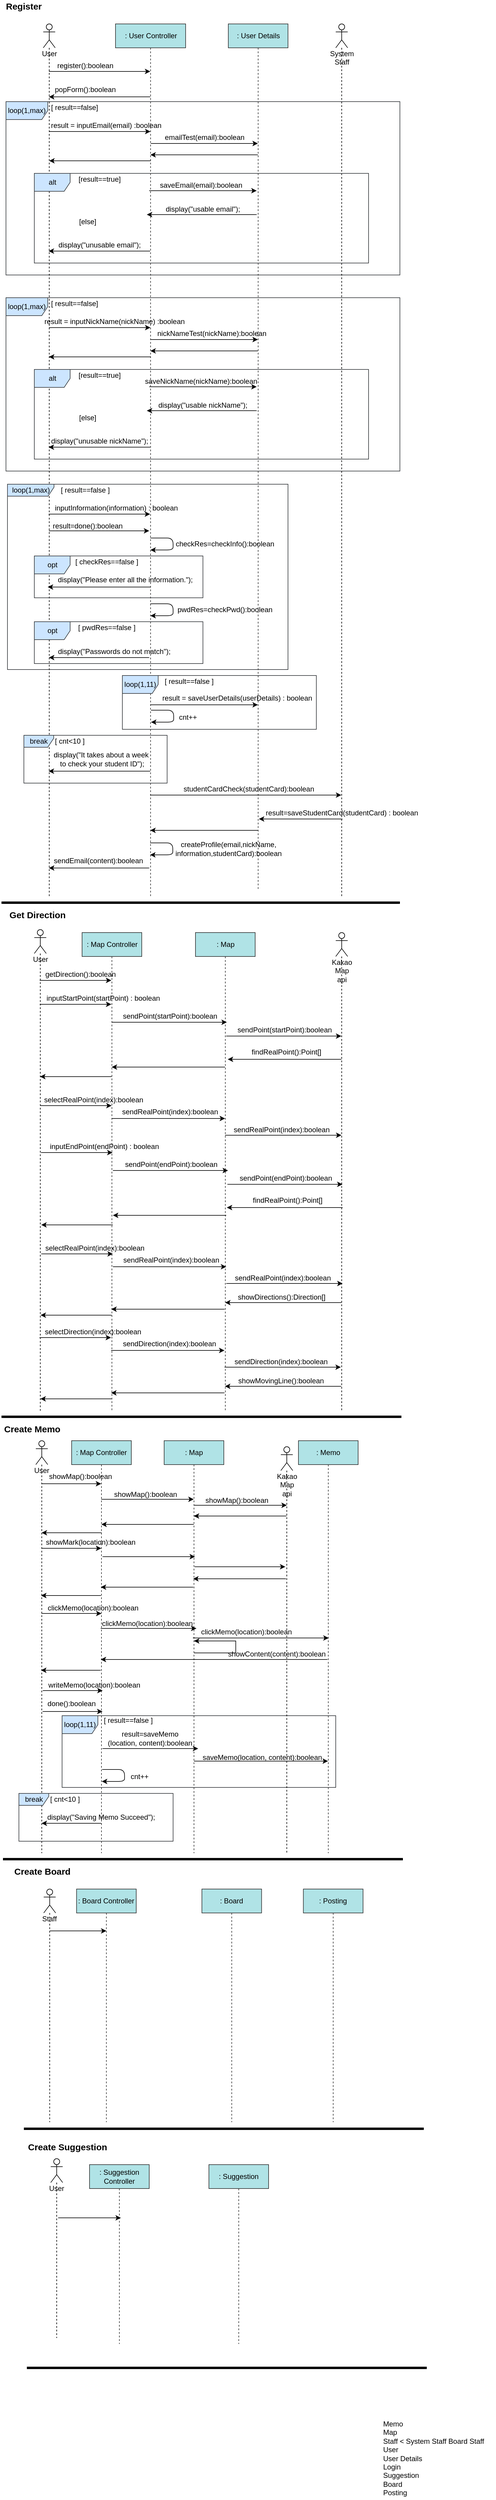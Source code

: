<mxfile version="14.6.9" type="github">
  <diagram id="dvubAqMYufWWw5VFHjV8" name="Page-1">
    <mxGraphModel dx="943" dy="504" grid="1" gridSize="10" guides="1" tooltips="1" connect="1" arrows="1" fold="1" page="1" pageScale="1" pageWidth="827" pageHeight="1169" math="0" shadow="0">
      <root>
        <mxCell id="0" />
        <mxCell id="1" parent="0" />
        <mxCell id="kyqJznOaowZLnYkwnpIx-215" value="loop(1,11)" style="shape=umlFrame;whiteSpace=wrap;html=1;strokeColor=#36393d;fillColor=#cce5ff;" vertex="1" parent="1">
          <mxGeometry x="104" y="2880" width="458.5" height="120" as="geometry" />
        </mxCell>
        <mxCell id="kyqJznOaowZLnYkwnpIx-47" value="loop(1,max)" style="shape=umlFrame;whiteSpace=wrap;html=1;width=70;height=30;fillColor=#cce5ff;strokeColor=#36393d;" vertex="1" parent="1">
          <mxGeometry x="10" y="508" width="660" height="290" as="geometry" />
        </mxCell>
        <mxCell id="kyqJznOaowZLnYkwnpIx-26" value="loop(1,max)" style="shape=umlFrame;whiteSpace=wrap;html=1;width=70;height=30;fillColor=#cce5ff;strokeColor=#36393d;" vertex="1" parent="1">
          <mxGeometry x="10" y="180" width="660" height="290" as="geometry" />
        </mxCell>
        <mxCell id="UCZMOvO9I7WX_uTfksIz-1" value=": User Controller" style="shape=umlLifeline;perimeter=lifelinePerimeter;whiteSpace=wrap;html=1;container=1;collapsible=0;recursiveResize=0;outlineConnect=0;fillColor=#b0e3e6;strokeColor=#333333;" parent="1" vertex="1">
          <mxGeometry x="193.5" y="50" width="117.5" height="1460" as="geometry" />
        </mxCell>
        <mxCell id="UCZMOvO9I7WX_uTfksIz-2" value="User" style="shape=umlLifeline;participant=umlActor;perimeter=lifelinePerimeter;whiteSpace=wrap;html=1;container=1;collapsible=0;recursiveResize=0;verticalAlign=top;spacingTop=36;outlineConnect=0;" parent="1" vertex="1">
          <mxGeometry x="72.5" y="50" width="20" height="1460" as="geometry" />
        </mxCell>
        <mxCell id="C0eVFo4T5egDbvLVe-NJ-1" value="" style="endArrow=classic;html=1;" parent="1" edge="1" target="UCZMOvO9I7WX_uTfksIz-1">
          <mxGeometry width="50" height="50" relative="1" as="geometry">
            <mxPoint x="82" y="129.5" as="sourcePoint" />
            <mxPoint x="212" y="129.5" as="targetPoint" />
          </mxGeometry>
        </mxCell>
        <mxCell id="ced3yoo2r2mryT5xVWER-3" value="" style="endArrow=none;html=1;strokeWidth=4;startArrow=none;" parent="1" edge="1">
          <mxGeometry width="50" height="50" relative="1" as="geometry">
            <mxPoint x="300" y="1520" as="sourcePoint" />
            <mxPoint x="670" y="1520" as="targetPoint" />
          </mxGeometry>
        </mxCell>
        <mxCell id="ced3yoo2r2mryT5xVWER-4" value="&lt;b&gt;&lt;font style=&quot;font-size: 15px&quot;&gt;Register&lt;/font&gt;&lt;/b&gt;" style="text;html=1;strokeColor=none;fillColor=none;align=center;verticalAlign=middle;whiteSpace=wrap;rounded=0;" parent="1" vertex="1">
          <mxGeometry x="20" y="10" width="40" height="20" as="geometry" />
        </mxCell>
        <mxCell id="ced3yoo2r2mryT5xVWER-5" value="" style="endArrow=none;html=1;strokeWidth=4;" parent="1" edge="1">
          <mxGeometry width="50" height="50" relative="1" as="geometry">
            <mxPoint x="2.5" y="2380" as="sourcePoint" />
            <mxPoint x="672.5" y="2380" as="targetPoint" />
          </mxGeometry>
        </mxCell>
        <mxCell id="ced3yoo2r2mryT5xVWER-6" value="&lt;b&gt;&lt;font style=&quot;font-size: 15px&quot;&gt;Get Direction&lt;/font&gt;&lt;/b&gt;" style="text;html=1;strokeColor=none;fillColor=none;align=center;verticalAlign=middle;whiteSpace=wrap;rounded=0;" parent="1" vertex="1">
          <mxGeometry x="7.5" y="1530" width="110" height="20" as="geometry" />
        </mxCell>
        <mxCell id="ced3yoo2r2mryT5xVWER-7" value="" style="endArrow=none;html=1;strokeWidth=4;" parent="1" edge="1">
          <mxGeometry width="50" height="50" relative="1" as="geometry">
            <mxPoint x="5" y="3120" as="sourcePoint" />
            <mxPoint x="675" y="3120" as="targetPoint" />
          </mxGeometry>
        </mxCell>
        <mxCell id="ced3yoo2r2mryT5xVWER-8" value="&lt;b&gt;&lt;font style=&quot;font-size: 15px&quot;&gt;Create Memo&lt;/font&gt;&lt;/b&gt;" style="text;html=1;strokeColor=none;fillColor=none;align=left;verticalAlign=middle;whiteSpace=wrap;rounded=0;" parent="1" vertex="1">
          <mxGeometry x="5" y="2390" width="110" height="20" as="geometry" />
        </mxCell>
        <mxCell id="ced3yoo2r2mryT5xVWER-9" value="" style="endArrow=none;html=1;strokeWidth=4;" parent="1" edge="1">
          <mxGeometry width="50" height="50" relative="1" as="geometry">
            <mxPoint x="40" y="3571" as="sourcePoint" />
            <mxPoint x="710" y="3571" as="targetPoint" />
          </mxGeometry>
        </mxCell>
        <mxCell id="ced3yoo2r2mryT5xVWER-10" style="edgeStyle=orthogonalEdgeStyle;rounded=0;orthogonalLoop=1;jettySize=auto;html=1;exitX=0.5;exitY=1;exitDx=0;exitDy=0;strokeWidth=4;" parent="1" source="ced3yoo2r2mryT5xVWER-8" target="ced3yoo2r2mryT5xVWER-8" edge="1">
          <mxGeometry relative="1" as="geometry" />
        </mxCell>
        <mxCell id="ced3yoo2r2mryT5xVWER-11" value="&lt;span style=&quot;font-size: 15px&quot;&gt;&lt;b&gt;Create Board&lt;/b&gt;&lt;/span&gt;" style="text;html=1;strokeColor=none;fillColor=none;align=left;verticalAlign=middle;whiteSpace=wrap;rounded=0;" parent="1" vertex="1">
          <mxGeometry x="21.67" y="3130" width="110" height="20" as="geometry" />
        </mxCell>
        <mxCell id="ced3yoo2r2mryT5xVWER-12" value="&lt;span style=&quot;font-size: 15px&quot;&gt;&lt;b&gt;Create Suggestion&lt;/b&gt;&lt;/span&gt;" style="text;html=1;strokeColor=none;fillColor=none;align=left;verticalAlign=middle;whiteSpace=wrap;rounded=0;" parent="1" vertex="1">
          <mxGeometry x="45" y="3591" width="135" height="20" as="geometry" />
        </mxCell>
        <mxCell id="ced3yoo2r2mryT5xVWER-13" value="" style="endArrow=none;html=1;strokeWidth=4;" parent="1" edge="1">
          <mxGeometry width="50" height="50" relative="1" as="geometry">
            <mxPoint x="45" y="3971" as="sourcePoint" />
            <mxPoint x="715" y="3971" as="targetPoint" />
          </mxGeometry>
        </mxCell>
        <mxCell id="R5h7LsnZrycsHY_8FVYa-1" value="Memo&#xa;Map&#xa;Staff &lt; System Staff Board Staff&#xa;User&#xa;User Details&#xa;Login&#xa;Suggestion&#xa;Board&#xa;Posting" style="text;whiteSpace=wrap;html=1;" parent="1" vertex="1">
          <mxGeometry x="640" y="4051" width="190" height="140" as="geometry" />
        </mxCell>
        <mxCell id="R5h7LsnZrycsHY_8FVYa-3" value=": User Details" style="shape=umlLifeline;perimeter=lifelinePerimeter;whiteSpace=wrap;html=1;container=1;collapsible=0;recursiveResize=0;outlineConnect=0;fillColor=#b0e3e6;strokeColor=#333333;" parent="1" vertex="1">
          <mxGeometry x="382.5" y="50" width="100" height="1450" as="geometry" />
        </mxCell>
        <mxCell id="R5h7LsnZrycsHY_8FVYa-4" value="User" style="shape=umlLifeline;participant=umlActor;perimeter=lifelinePerimeter;whiteSpace=wrap;html=1;container=1;collapsible=0;recursiveResize=0;verticalAlign=top;spacingTop=36;outlineConnect=0;" parent="1" vertex="1">
          <mxGeometry x="57.5" y="1565" width="20" height="805" as="geometry" />
        </mxCell>
        <mxCell id="R5h7LsnZrycsHY_8FVYa-5" value="User" style="shape=umlLifeline;participant=umlActor;perimeter=lifelinePerimeter;whiteSpace=wrap;html=1;container=1;collapsible=0;recursiveResize=0;verticalAlign=top;spacingTop=36;outlineConnect=0;" parent="1" vertex="1">
          <mxGeometry x="60" y="2420" width="20" height="690" as="geometry" />
        </mxCell>
        <mxCell id="R5h7LsnZrycsHY_8FVYa-6" value="Staff" style="shape=umlLifeline;participant=umlActor;perimeter=lifelinePerimeter;whiteSpace=wrap;html=1;container=1;collapsible=0;recursiveResize=0;verticalAlign=top;spacingTop=36;outlineConnect=0;" parent="1" vertex="1">
          <mxGeometry x="73.25" y="3170" width="20" height="390" as="geometry" />
        </mxCell>
        <mxCell id="R5h7LsnZrycsHY_8FVYa-7" value="User" style="shape=umlLifeline;participant=umlActor;perimeter=lifelinePerimeter;whiteSpace=wrap;html=1;container=1;collapsible=0;recursiveResize=0;verticalAlign=top;spacingTop=36;outlineConnect=0;" parent="1" vertex="1">
          <mxGeometry x="85" y="3621" width="20" height="300" as="geometry" />
        </mxCell>
        <mxCell id="R5h7LsnZrycsHY_8FVYa-9" value=": Map Controller" style="shape=umlLifeline;perimeter=lifelinePerimeter;whiteSpace=wrap;html=1;container=1;collapsible=0;recursiveResize=0;outlineConnect=0;fillColor=#b0e3e6;strokeColor=#333333;" parent="1" vertex="1">
          <mxGeometry x="137.5" y="1570" width="100" height="800" as="geometry" />
        </mxCell>
        <mxCell id="R5h7LsnZrycsHY_8FVYa-10" value=": Map" style="shape=umlLifeline;perimeter=lifelinePerimeter;whiteSpace=wrap;html=1;container=1;collapsible=0;recursiveResize=0;outlineConnect=0;fillColor=#b0e3e6;strokeColor=#333333;" parent="1" vertex="1">
          <mxGeometry x="327.5" y="1570" width="100" height="800" as="geometry" />
        </mxCell>
        <mxCell id="R5h7LsnZrycsHY_8FVYa-14" value=": Map Controller" style="shape=umlLifeline;perimeter=lifelinePerimeter;whiteSpace=wrap;html=1;container=1;collapsible=0;recursiveResize=0;outlineConnect=0;fillColor=#b0e3e6;strokeColor=#333333;" parent="1" vertex="1">
          <mxGeometry x="120" y="2420" width="100" height="690" as="geometry" />
        </mxCell>
        <mxCell id="R5h7LsnZrycsHY_8FVYa-15" value=": Map" style="shape=umlLifeline;perimeter=lifelinePerimeter;whiteSpace=wrap;html=1;container=1;collapsible=0;recursiveResize=0;outlineConnect=0;fillColor=#b0e3e6;strokeColor=#333333;" parent="1" vertex="1">
          <mxGeometry x="275" y="2420" width="100" height="690" as="geometry" />
        </mxCell>
        <mxCell id="R5h7LsnZrycsHY_8FVYa-16" value=": Memo" style="shape=umlLifeline;perimeter=lifelinePerimeter;whiteSpace=wrap;html=1;container=1;collapsible=0;recursiveResize=0;outlineConnect=0;fillColor=#b0e3e6;strokeColor=#333333;" parent="1" vertex="1">
          <mxGeometry x="500" y="2420" width="100" height="690" as="geometry" />
        </mxCell>
        <mxCell id="R5h7LsnZrycsHY_8FVYa-18" value="Kakao Map api" style="shape=umlLifeline;participant=umlActor;perimeter=lifelinePerimeter;whiteSpace=wrap;html=1;container=1;collapsible=0;recursiveResize=0;verticalAlign=top;spacingTop=36;outlineConnect=0;" parent="1" vertex="1">
          <mxGeometry x="562.5" y="1570" width="20" height="800" as="geometry" />
        </mxCell>
        <mxCell id="R5h7LsnZrycsHY_8FVYa-22" value=": Board Controller" style="shape=umlLifeline;perimeter=lifelinePerimeter;whiteSpace=wrap;html=1;container=1;collapsible=0;recursiveResize=0;outlineConnect=0;fillColor=#b0e3e6;strokeColor=#333333;" parent="1" vertex="1">
          <mxGeometry x="128.25" y="3170" width="100" height="390" as="geometry" />
        </mxCell>
        <mxCell id="R5h7LsnZrycsHY_8FVYa-23" value=": Board" style="shape=umlLifeline;perimeter=lifelinePerimeter;whiteSpace=wrap;html=1;container=1;collapsible=0;recursiveResize=0;outlineConnect=0;fillColor=#b0e3e6;strokeColor=#333333;" parent="1" vertex="1">
          <mxGeometry x="338.25" y="3170" width="100" height="390" as="geometry" />
        </mxCell>
        <mxCell id="R5h7LsnZrycsHY_8FVYa-27" value=": Suggestion Controller" style="shape=umlLifeline;perimeter=lifelinePerimeter;whiteSpace=wrap;html=1;container=1;collapsible=0;recursiveResize=0;outlineConnect=0;fillColor=#b0e3e6;strokeColor=#333333;" parent="1" vertex="1">
          <mxGeometry x="150" y="3631" width="100" height="300" as="geometry" />
        </mxCell>
        <mxCell id="R5h7LsnZrycsHY_8FVYa-28" value=": Suggestion" style="shape=umlLifeline;perimeter=lifelinePerimeter;whiteSpace=wrap;html=1;container=1;collapsible=0;recursiveResize=0;outlineConnect=0;fillColor=#b0e3e6;strokeColor=#333333;" parent="1" vertex="1">
          <mxGeometry x="350" y="3631" width="100" height="300" as="geometry" />
        </mxCell>
        <mxCell id="R5h7LsnZrycsHY_8FVYa-34" value="System Staff" style="shape=umlLifeline;participant=umlActor;perimeter=lifelinePerimeter;whiteSpace=wrap;html=1;container=1;collapsible=0;recursiveResize=0;verticalAlign=top;spacingTop=36;outlineConnect=0;" parent="1" vertex="1">
          <mxGeometry x="562.5" y="50" width="20" height="1460" as="geometry" />
        </mxCell>
        <mxCell id="R5h7LsnZrycsHY_8FVYa-35" value=": Posting" style="shape=umlLifeline;perimeter=lifelinePerimeter;whiteSpace=wrap;html=1;container=1;collapsible=0;recursiveResize=0;outlineConnect=0;fillColor=#b0e3e6;strokeColor=#333333;" parent="1" vertex="1">
          <mxGeometry x="508.25" y="3170" width="100" height="390" as="geometry" />
        </mxCell>
        <mxCell id="R5h7LsnZrycsHY_8FVYa-36" value="Kakao Map api" style="shape=umlLifeline;participant=umlActor;perimeter=lifelinePerimeter;whiteSpace=wrap;html=1;container=1;collapsible=0;recursiveResize=0;verticalAlign=top;spacingTop=36;outlineConnect=0;" parent="1" vertex="1">
          <mxGeometry x="470.5" y="2430" width="20" height="680" as="geometry" />
        </mxCell>
        <mxCell id="R5h7LsnZrycsHY_8FVYa-37" value="" style="endArrow=classic;html=1;" parent="1" edge="1">
          <mxGeometry width="50" height="50" relative="1" as="geometry">
            <mxPoint x="66.5" y="1650" as="sourcePoint" />
            <mxPoint x="186.5" y="1650" as="targetPoint" />
          </mxGeometry>
        </mxCell>
        <mxCell id="R5h7LsnZrycsHY_8FVYa-38" value="" style="endArrow=classic;html=1;" parent="1" edge="1">
          <mxGeometry width="50" height="50" relative="1" as="geometry">
            <mxPoint x="69.5" y="2492" as="sourcePoint" />
            <mxPoint x="169.5" y="2492" as="targetPoint" />
          </mxGeometry>
        </mxCell>
        <mxCell id="R5h7LsnZrycsHY_8FVYa-39" value="" style="endArrow=classic;html=1;" parent="1" source="R5h7LsnZrycsHY_8FVYa-6" edge="1">
          <mxGeometry width="50" height="50" relative="1" as="geometry">
            <mxPoint x="88.25" y="3240" as="sourcePoint" />
            <mxPoint x="178.25" y="3240" as="targetPoint" />
          </mxGeometry>
        </mxCell>
        <mxCell id="R5h7LsnZrycsHY_8FVYa-40" value="" style="endArrow=classic;html=1;" parent="1" edge="1">
          <mxGeometry width="50" height="50" relative="1" as="geometry">
            <mxPoint x="97.5" y="3720" as="sourcePoint" />
            <mxPoint x="202.5" y="3720" as="targetPoint" />
          </mxGeometry>
        </mxCell>
        <mxCell id="kyqJznOaowZLnYkwnpIx-2" value="register():boolean" style="text;html=1;strokeColor=none;fillColor=none;align=center;verticalAlign=middle;whiteSpace=wrap;rounded=0;" vertex="1" parent="1">
          <mxGeometry x="122.5" y="110" width="40" height="20" as="geometry" />
        </mxCell>
        <mxCell id="kyqJznOaowZLnYkwnpIx-3" value="" style="endArrow=classic;html=1;" edge="1" parent="1" source="UCZMOvO9I7WX_uTfksIz-1">
          <mxGeometry width="50" height="50" relative="1" as="geometry">
            <mxPoint x="212" y="172" as="sourcePoint" />
            <mxPoint x="82" y="172" as="targetPoint" />
          </mxGeometry>
        </mxCell>
        <mxCell id="kyqJznOaowZLnYkwnpIx-4" value="popForm():boolean" style="text;html=1;strokeColor=none;fillColor=none;align=center;verticalAlign=middle;whiteSpace=wrap;rounded=0;" vertex="1" parent="1">
          <mxGeometry x="122.5" y="150" width="40" height="20" as="geometry" />
        </mxCell>
        <mxCell id="kyqJznOaowZLnYkwnpIx-5" value="result = inputEmail(email) :boolean" style="text;html=1;strokeColor=none;fillColor=none;align=center;verticalAlign=middle;whiteSpace=wrap;rounded=0;" vertex="1" parent="1">
          <mxGeometry x="72.5" y="210" width="210" height="20" as="geometry" />
        </mxCell>
        <mxCell id="kyqJznOaowZLnYkwnpIx-8" value="" style="endArrow=classic;html=1;" edge="1" parent="1">
          <mxGeometry width="50" height="50" relative="1" as="geometry">
            <mxPoint x="82" y="230" as="sourcePoint" />
            <mxPoint x="252" y="230" as="targetPoint" />
          </mxGeometry>
        </mxCell>
        <mxCell id="kyqJznOaowZLnYkwnpIx-11" value="alt" style="shape=umlFrame;whiteSpace=wrap;html=1;fillColor=#cce5ff;strokeColor=#36393d;" vertex="1" parent="1">
          <mxGeometry x="57.5" y="300" width="560" height="150" as="geometry" />
        </mxCell>
        <mxCell id="kyqJznOaowZLnYkwnpIx-13" value="[result==true]" style="text;html=1;strokeColor=none;fillColor=none;align=center;verticalAlign=middle;whiteSpace=wrap;rounded=0;" vertex="1" parent="1">
          <mxGeometry x="146.5" y="300" width="40" height="20" as="geometry" />
        </mxCell>
        <mxCell id="kyqJznOaowZLnYkwnpIx-15" value="" style="endArrow=classic;html=1;" edge="1" parent="1">
          <mxGeometry width="50" height="50" relative="1" as="geometry">
            <mxPoint x="250" y="329" as="sourcePoint" />
            <mxPoint x="430" y="329" as="targetPoint" />
          </mxGeometry>
        </mxCell>
        <mxCell id="kyqJznOaowZLnYkwnpIx-17" value="" style="endArrow=classic;html=1;" edge="1" parent="1">
          <mxGeometry width="50" height="50" relative="1" as="geometry">
            <mxPoint x="430" y="369" as="sourcePoint" />
            <mxPoint x="246" y="369" as="targetPoint" />
          </mxGeometry>
        </mxCell>
        <mxCell id="kyqJznOaowZLnYkwnpIx-19" value="saveEmail(email):boolean" style="text;html=1;strokeColor=none;fillColor=none;align=center;verticalAlign=middle;whiteSpace=wrap;rounded=0;" vertex="1" parent="1">
          <mxGeometry x="316.5" y="310" width="40" height="20" as="geometry" />
        </mxCell>
        <mxCell id="kyqJznOaowZLnYkwnpIx-21" value="display(&quot;usable email&quot;);" style="text;html=1;strokeColor=none;fillColor=none;align=center;verticalAlign=middle;whiteSpace=wrap;rounded=0;" vertex="1" parent="1">
          <mxGeometry x="255" y="350" width="170" height="20" as="geometry" />
        </mxCell>
        <mxCell id="kyqJznOaowZLnYkwnpIx-22" value="[else]" style="text;html=1;strokeColor=none;fillColor=none;align=center;verticalAlign=middle;whiteSpace=wrap;rounded=0;" vertex="1" parent="1">
          <mxGeometry x="126.5" y="371" width="40" height="20" as="geometry" />
        </mxCell>
        <mxCell id="kyqJznOaowZLnYkwnpIx-23" value="display(&quot;unusable email&quot;);" style="text;html=1;strokeColor=none;fillColor=none;align=center;verticalAlign=middle;whiteSpace=wrap;rounded=0;" vertex="1" parent="1">
          <mxGeometry x="81.5" y="410" width="170" height="20" as="geometry" />
        </mxCell>
        <mxCell id="kyqJznOaowZLnYkwnpIx-24" value="" style="endArrow=classic;html=1;entryX=0;entryY=1;entryDx=0;entryDy=0;exitX=1;exitY=1;exitDx=0;exitDy=0;" edge="1" parent="1" source="kyqJznOaowZLnYkwnpIx-23" target="kyqJznOaowZLnYkwnpIx-23">
          <mxGeometry width="50" height="50" relative="1" as="geometry">
            <mxPoint x="396.5" y="410" as="sourcePoint" />
            <mxPoint x="446.5" y="360" as="targetPoint" />
          </mxGeometry>
        </mxCell>
        <mxCell id="kyqJznOaowZLnYkwnpIx-27" value="[ result==false]" style="text;html=1;strokeColor=none;fillColor=none;align=center;verticalAlign=middle;whiteSpace=wrap;rounded=0;" vertex="1" parent="1">
          <mxGeometry x="65" y="180" width="120" height="20" as="geometry" />
        </mxCell>
        <mxCell id="kyqJznOaowZLnYkwnpIx-28" value="" style="endArrow=none;html=1;strokeWidth=4;" edge="1" parent="1">
          <mxGeometry width="50" height="50" relative="1" as="geometry">
            <mxPoint x="2.5" y="1520" as="sourcePoint" />
            <mxPoint x="302.5" y="1520" as="targetPoint" />
          </mxGeometry>
        </mxCell>
        <mxCell id="kyqJznOaowZLnYkwnpIx-29" value="" style="endArrow=classic;html=1;" edge="1" parent="1" target="R5h7LsnZrycsHY_8FVYa-3">
          <mxGeometry width="50" height="50" relative="1" as="geometry">
            <mxPoint x="252.5" y="250" as="sourcePoint" />
            <mxPoint x="422.5" y="250" as="targetPoint" />
          </mxGeometry>
        </mxCell>
        <mxCell id="kyqJznOaowZLnYkwnpIx-30" value="emailTest(email):boolean" style="text;html=1;strokeColor=none;fillColor=none;align=center;verticalAlign=middle;whiteSpace=wrap;rounded=0;" vertex="1" parent="1">
          <mxGeometry x="322.5" y="230" width="40" height="20" as="geometry" />
        </mxCell>
        <mxCell id="kyqJznOaowZLnYkwnpIx-32" value="" style="endArrow=classic;html=1;" edge="1" parent="1">
          <mxGeometry width="50" height="50" relative="1" as="geometry">
            <mxPoint x="432" y="269" as="sourcePoint" />
            <mxPoint x="252" y="269" as="targetPoint" />
          </mxGeometry>
        </mxCell>
        <mxCell id="kyqJznOaowZLnYkwnpIx-33" value="" style="endArrow=classic;html=1;" edge="1" parent="1" target="UCZMOvO9I7WX_uTfksIz-2">
          <mxGeometry width="50" height="50" relative="1" as="geometry">
            <mxPoint x="252.5" y="279" as="sourcePoint" />
            <mxPoint x="262" y="279" as="targetPoint" />
          </mxGeometry>
        </mxCell>
        <mxCell id="kyqJznOaowZLnYkwnpIx-35" value="result = inputNickName(nickName) :boolean" style="text;html=1;strokeColor=none;fillColor=none;align=center;verticalAlign=middle;whiteSpace=wrap;rounded=0;" vertex="1" parent="1">
          <mxGeometry x="72.5" y="538" width="237.5" height="20" as="geometry" />
        </mxCell>
        <mxCell id="kyqJznOaowZLnYkwnpIx-36" value="" style="endArrow=classic;html=1;" edge="1" parent="1">
          <mxGeometry width="50" height="50" relative="1" as="geometry">
            <mxPoint x="82" y="558" as="sourcePoint" />
            <mxPoint x="252" y="558" as="targetPoint" />
          </mxGeometry>
        </mxCell>
        <mxCell id="kyqJznOaowZLnYkwnpIx-37" value="alt" style="shape=umlFrame;whiteSpace=wrap;html=1;fillColor=#cce5ff;strokeColor=#36393d;" vertex="1" parent="1">
          <mxGeometry x="57.5" y="628" width="560" height="150" as="geometry" />
        </mxCell>
        <mxCell id="kyqJznOaowZLnYkwnpIx-38" value="[result==true]" style="text;html=1;strokeColor=none;fillColor=none;align=center;verticalAlign=middle;whiteSpace=wrap;rounded=0;" vertex="1" parent="1">
          <mxGeometry x="146.5" y="628" width="40" height="20" as="geometry" />
        </mxCell>
        <mxCell id="kyqJznOaowZLnYkwnpIx-39" value="" style="endArrow=classic;html=1;" edge="1" parent="1">
          <mxGeometry width="50" height="50" relative="1" as="geometry">
            <mxPoint x="250" y="657" as="sourcePoint" />
            <mxPoint x="430" y="657" as="targetPoint" />
          </mxGeometry>
        </mxCell>
        <mxCell id="kyqJznOaowZLnYkwnpIx-40" value="" style="endArrow=classic;html=1;" edge="1" parent="1">
          <mxGeometry width="50" height="50" relative="1" as="geometry">
            <mxPoint x="430" y="697" as="sourcePoint" />
            <mxPoint x="246" y="697" as="targetPoint" />
          </mxGeometry>
        </mxCell>
        <mxCell id="kyqJznOaowZLnYkwnpIx-41" value="saveNickName(nickName):boolean" style="text;html=1;strokeColor=none;fillColor=none;align=center;verticalAlign=middle;whiteSpace=wrap;rounded=0;" vertex="1" parent="1">
          <mxGeometry x="316.5" y="638" width="40" height="20" as="geometry" />
        </mxCell>
        <mxCell id="kyqJznOaowZLnYkwnpIx-42" value="display(&quot;usable nickName&quot;);" style="text;html=1;strokeColor=none;fillColor=none;align=center;verticalAlign=middle;whiteSpace=wrap;rounded=0;" vertex="1" parent="1">
          <mxGeometry x="255" y="678" width="170" height="20" as="geometry" />
        </mxCell>
        <mxCell id="kyqJznOaowZLnYkwnpIx-43" value="[else]" style="text;html=1;strokeColor=none;fillColor=none;align=center;verticalAlign=middle;whiteSpace=wrap;rounded=0;" vertex="1" parent="1">
          <mxGeometry x="126.5" y="699" width="40" height="20" as="geometry" />
        </mxCell>
        <mxCell id="kyqJznOaowZLnYkwnpIx-44" value="display(&quot;unusable nickName&quot;);" style="text;html=1;strokeColor=none;fillColor=none;align=center;verticalAlign=middle;whiteSpace=wrap;rounded=0;" vertex="1" parent="1">
          <mxGeometry x="81.5" y="738" width="170" height="20" as="geometry" />
        </mxCell>
        <mxCell id="kyqJznOaowZLnYkwnpIx-45" value="" style="endArrow=classic;html=1;entryX=0;entryY=1;entryDx=0;entryDy=0;exitX=1;exitY=1;exitDx=0;exitDy=0;" edge="1" parent="1" source="kyqJznOaowZLnYkwnpIx-44" target="kyqJznOaowZLnYkwnpIx-44">
          <mxGeometry width="50" height="50" relative="1" as="geometry">
            <mxPoint x="396.5" y="738" as="sourcePoint" />
            <mxPoint x="446.5" y="688" as="targetPoint" />
          </mxGeometry>
        </mxCell>
        <mxCell id="kyqJznOaowZLnYkwnpIx-46" value="[ result==false]" style="text;html=1;strokeColor=none;fillColor=none;align=center;verticalAlign=middle;whiteSpace=wrap;rounded=0;" vertex="1" parent="1">
          <mxGeometry x="65" y="508" width="120" height="20" as="geometry" />
        </mxCell>
        <mxCell id="kyqJznOaowZLnYkwnpIx-48" value="" style="endArrow=classic;html=1;" edge="1" parent="1">
          <mxGeometry width="50" height="50" relative="1" as="geometry">
            <mxPoint x="252.5" y="578" as="sourcePoint" />
            <mxPoint x="432" y="578" as="targetPoint" />
          </mxGeometry>
        </mxCell>
        <mxCell id="kyqJznOaowZLnYkwnpIx-49" value="nickNameTest(nickName):boolean" style="text;html=1;strokeColor=none;fillColor=none;align=center;verticalAlign=middle;whiteSpace=wrap;rounded=0;" vertex="1" parent="1">
          <mxGeometry x="335" y="558" width="40" height="20" as="geometry" />
        </mxCell>
        <mxCell id="kyqJznOaowZLnYkwnpIx-50" value="" style="endArrow=classic;html=1;" edge="1" parent="1">
          <mxGeometry width="50" height="50" relative="1" as="geometry">
            <mxPoint x="432" y="597" as="sourcePoint" />
            <mxPoint x="252" y="597" as="targetPoint" />
          </mxGeometry>
        </mxCell>
        <mxCell id="kyqJznOaowZLnYkwnpIx-51" value="" style="endArrow=classic;html=1;" edge="1" parent="1">
          <mxGeometry width="50" height="50" relative="1" as="geometry">
            <mxPoint x="252.5" y="607" as="sourcePoint" />
            <mxPoint x="82" y="607" as="targetPoint" />
          </mxGeometry>
        </mxCell>
        <mxCell id="kyqJznOaowZLnYkwnpIx-53" value="" style="endArrow=classic;html=1;" edge="1" parent="1">
          <mxGeometry width="50" height="50" relative="1" as="geometry">
            <mxPoint x="81.5" y="870" as="sourcePoint" />
            <mxPoint x="251.5" y="870" as="targetPoint" />
          </mxGeometry>
        </mxCell>
        <mxCell id="kyqJznOaowZLnYkwnpIx-54" value="inputInformation(information) : boolean" style="text;html=1;strokeColor=none;fillColor=none;align=center;verticalAlign=middle;whiteSpace=wrap;rounded=0;" vertex="1" parent="1">
          <mxGeometry x="73.25" y="850" width="243.5" height="20" as="geometry" />
        </mxCell>
        <mxCell id="kyqJznOaowZLnYkwnpIx-55" value="" style="endArrow=none;html=1;endFill=0;startArrow=classic;startFill=1;" edge="1" parent="1">
          <mxGeometry width="50" height="50" relative="1" as="geometry">
            <mxPoint x="250" y="898" as="sourcePoint" />
            <mxPoint x="82" y="898" as="targetPoint" />
          </mxGeometry>
        </mxCell>
        <mxCell id="kyqJznOaowZLnYkwnpIx-56" value="result=done():boolean" style="text;html=1;strokeColor=none;fillColor=none;align=center;verticalAlign=middle;whiteSpace=wrap;rounded=0;" vertex="1" parent="1">
          <mxGeometry x="126.5" y="880" width="40" height="20" as="geometry" />
        </mxCell>
        <mxCell id="kyqJznOaowZLnYkwnpIx-57" value="" style="endArrow=classic;html=1;" edge="1" parent="1">
          <mxGeometry width="50" height="50" relative="1" as="geometry">
            <mxPoint x="252" y="992" as="sourcePoint" />
            <mxPoint x="80" y="992" as="targetPoint" />
            <Array as="points">
              <mxPoint x="100" y="992" />
            </Array>
          </mxGeometry>
        </mxCell>
        <mxCell id="kyqJznOaowZLnYkwnpIx-59" value="display(&quot;Please enter all the information.&quot;);" style="text;html=1;strokeColor=none;fillColor=none;align=center;verticalAlign=middle;whiteSpace=wrap;rounded=0;" vertex="1" parent="1">
          <mxGeometry x="80" y="970" width="260" height="20" as="geometry" />
        </mxCell>
        <mxCell id="kyqJznOaowZLnYkwnpIx-60" value="" style="endArrow=classic;html=1;" edge="1" parent="1">
          <mxGeometry width="50" height="50" relative="1" as="geometry">
            <mxPoint x="250" y="1110" as="sourcePoint" />
            <mxPoint x="82" y="1110" as="targetPoint" />
          </mxGeometry>
        </mxCell>
        <mxCell id="kyqJznOaowZLnYkwnpIx-61" value="display(&quot;Passwords do not match&quot;);" style="text;html=1;strokeColor=none;fillColor=none;align=center;verticalAlign=middle;whiteSpace=wrap;rounded=0;" vertex="1" parent="1">
          <mxGeometry x="72.5" y="1090" width="236.75" height="20" as="geometry" />
        </mxCell>
        <mxCell id="kyqJznOaowZLnYkwnpIx-62" value="opt" style="shape=umlFrame;whiteSpace=wrap;html=1;fillColor=#cce5ff;strokeColor=#36393d;" vertex="1" parent="1">
          <mxGeometry x="57.5" y="940" width="282.5" height="70" as="geometry" />
        </mxCell>
        <mxCell id="kyqJznOaowZLnYkwnpIx-64" value="" style="endArrow=classic;html=1;" edge="1" parent="1">
          <mxGeometry width="50" height="50" relative="1" as="geometry">
            <mxPoint x="252" y="910" as="sourcePoint" />
            <mxPoint x="252" y="930" as="targetPoint" />
            <Array as="points">
              <mxPoint x="290" y="910" />
              <mxPoint x="290" y="930" />
            </Array>
          </mxGeometry>
        </mxCell>
        <mxCell id="kyqJznOaowZLnYkwnpIx-66" value="checkRes=checkInfo():boolean" style="text;html=1;strokeColor=none;fillColor=none;align=center;verticalAlign=middle;whiteSpace=wrap;rounded=0;" vertex="1" parent="1">
          <mxGeometry x="356.5" y="910" width="40" height="20" as="geometry" />
        </mxCell>
        <mxCell id="kyqJznOaowZLnYkwnpIx-68" value="[ checkRes==false ]" style="text;html=1;strokeColor=none;fillColor=none;align=center;verticalAlign=middle;whiteSpace=wrap;rounded=0;" vertex="1" parent="1">
          <mxGeometry x="101.5" y="940" width="153.5" height="20" as="geometry" />
        </mxCell>
        <mxCell id="kyqJznOaowZLnYkwnpIx-69" value="" style="endArrow=classic;html=1;" edge="1" parent="1">
          <mxGeometry width="50" height="50" relative="1" as="geometry">
            <mxPoint x="252" y="1020" as="sourcePoint" />
            <mxPoint x="252" y="1040" as="targetPoint" />
            <Array as="points">
              <mxPoint x="290" y="1020" />
              <mxPoint x="290" y="1040" />
            </Array>
          </mxGeometry>
        </mxCell>
        <mxCell id="kyqJznOaowZLnYkwnpIx-70" value="pwdRes=checkPwd():boolean" style="text;html=1;strokeColor=none;fillColor=none;align=center;verticalAlign=middle;whiteSpace=wrap;rounded=0;" vertex="1" parent="1">
          <mxGeometry x="356.5" y="1020" width="40" height="20" as="geometry" />
        </mxCell>
        <mxCell id="kyqJznOaowZLnYkwnpIx-74" value="opt" style="shape=umlFrame;whiteSpace=wrap;html=1;fillColor=#cce5ff;strokeColor=#36393d;" vertex="1" parent="1">
          <mxGeometry x="57.5" y="1050" width="282.5" height="70" as="geometry" />
        </mxCell>
        <mxCell id="kyqJznOaowZLnYkwnpIx-75" value="[ pwdRes==false ]" style="text;html=1;strokeColor=none;fillColor=none;align=center;verticalAlign=middle;whiteSpace=wrap;rounded=0;" vertex="1" parent="1">
          <mxGeometry x="101.5" y="1050" width="153.5" height="20" as="geometry" />
        </mxCell>
        <mxCell id="kyqJznOaowZLnYkwnpIx-76" value="[ result==false ]" style="text;html=1;strokeColor=none;fillColor=none;align=center;verticalAlign=middle;whiteSpace=wrap;rounded=0;" vertex="1" parent="1">
          <mxGeometry x="65.75" y="820" width="153.5" height="20" as="geometry" />
        </mxCell>
        <mxCell id="kyqJznOaowZLnYkwnpIx-78" value="" style="endArrow=classic;html=1;" edge="1" parent="1">
          <mxGeometry width="50" height="50" relative="1" as="geometry">
            <mxPoint x="252" y="1189" as="sourcePoint" />
            <mxPoint x="432" y="1189" as="targetPoint" />
          </mxGeometry>
        </mxCell>
        <mxCell id="kyqJznOaowZLnYkwnpIx-80" value="result = saveUserDetails(userDetails) : boolean" style="text;html=1;strokeColor=none;fillColor=none;align=center;verticalAlign=middle;whiteSpace=wrap;rounded=0;" vertex="1" parent="1">
          <mxGeometry x="265" y="1168" width="265" height="20" as="geometry" />
        </mxCell>
        <mxCell id="kyqJznOaowZLnYkwnpIx-84" value="[ result==false ]" style="text;html=1;strokeColor=none;fillColor=none;align=center;verticalAlign=middle;whiteSpace=wrap;rounded=0;" vertex="1" parent="1">
          <mxGeometry x="240" y="1140" width="153.5" height="20" as="geometry" />
        </mxCell>
        <mxCell id="kyqJznOaowZLnYkwnpIx-86" value="" style="endArrow=classic;html=1;" edge="1" parent="1" source="UCZMOvO9I7WX_uTfksIz-1">
          <mxGeometry width="50" height="50" relative="1" as="geometry">
            <mxPoint x="251.5" y="1300" as="sourcePoint" />
            <mxPoint x="81.5" y="1300" as="targetPoint" />
          </mxGeometry>
        </mxCell>
        <mxCell id="kyqJznOaowZLnYkwnpIx-88" value="" style="endArrow=classic;html=1;" edge="1" parent="1">
          <mxGeometry width="50" height="50" relative="1" as="geometry">
            <mxPoint x="253" y="1198" as="sourcePoint" />
            <mxPoint x="253" y="1218" as="targetPoint" />
            <Array as="points">
              <mxPoint x="291" y="1198" />
              <mxPoint x="291" y="1218" />
            </Array>
          </mxGeometry>
        </mxCell>
        <mxCell id="kyqJznOaowZLnYkwnpIx-89" value="cnt++" style="text;html=1;strokeColor=none;fillColor=none;align=center;verticalAlign=middle;whiteSpace=wrap;rounded=0;" vertex="1" parent="1">
          <mxGeometry x="295" y="1200" width="40" height="20" as="geometry" />
        </mxCell>
        <mxCell id="kyqJznOaowZLnYkwnpIx-67" value="loop(1,max)" style="shape=umlFrame;whiteSpace=wrap;html=1;width=78;height=20;fillColor=#cce5ff;strokeColor=#36393d;" vertex="1" parent="1">
          <mxGeometry x="12.5" y="820" width="470" height="310" as="geometry" />
        </mxCell>
        <mxCell id="kyqJznOaowZLnYkwnpIx-91" value="[ cnt&amp;lt;10 ]" style="text;html=1;strokeColor=none;fillColor=none;align=center;verticalAlign=middle;whiteSpace=wrap;rounded=0;" vertex="1" parent="1">
          <mxGeometry x="40" y="1240" width="153.5" height="20" as="geometry" />
        </mxCell>
        <mxCell id="kyqJznOaowZLnYkwnpIx-93" value="display(&quot;It takes about a week&lt;br&gt;&amp;nbsp;to check your student ID&quot;);" style="text;html=1;strokeColor=none;fillColor=none;align=center;verticalAlign=middle;whiteSpace=wrap;rounded=0;" vertex="1" parent="1">
          <mxGeometry x="2.5" y="1270" width="332.5" height="20" as="geometry" />
        </mxCell>
        <mxCell id="kyqJznOaowZLnYkwnpIx-90" value="break" style="shape=umlFrame;whiteSpace=wrap;html=1;strokeColor=#36393d;fillColor=#cce5ff;width=50;height=20;" vertex="1" parent="1">
          <mxGeometry x="40" y="1240" width="240" height="80" as="geometry" />
        </mxCell>
        <mxCell id="kyqJznOaowZLnYkwnpIx-95" value="" style="endArrow=classic;html=1;" edge="1" parent="1">
          <mxGeometry width="50" height="50" relative="1" as="geometry">
            <mxPoint x="251.5" y="1340" as="sourcePoint" />
            <mxPoint x="571.75" y="1340" as="targetPoint" />
          </mxGeometry>
        </mxCell>
        <mxCell id="kyqJznOaowZLnYkwnpIx-96" value="studentCardCheck(studentCard):boolean" style="text;html=1;strokeColor=none;fillColor=none;align=center;verticalAlign=middle;whiteSpace=wrap;rounded=0;" vertex="1" parent="1">
          <mxGeometry x="396.5" y="1320" width="40" height="20" as="geometry" />
        </mxCell>
        <mxCell id="kyqJznOaowZLnYkwnpIx-98" value="" style="endArrow=classic;html=1;" edge="1" parent="1">
          <mxGeometry width="50" height="50" relative="1" as="geometry">
            <mxPoint x="573.75" y="1380" as="sourcePoint" />
            <mxPoint x="433.75" y="1380" as="targetPoint" />
          </mxGeometry>
        </mxCell>
        <mxCell id="kyqJznOaowZLnYkwnpIx-99" value="result=saveStudentCard(studentCard) : boolean" style="text;html=1;strokeColor=none;fillColor=none;align=center;verticalAlign=middle;whiteSpace=wrap;rounded=0;" vertex="1" parent="1">
          <mxGeometry x="433.75" y="1360" width="277.5" height="20" as="geometry" />
        </mxCell>
        <mxCell id="kyqJznOaowZLnYkwnpIx-102" value="" style="endArrow=classic;html=1;" edge="1" parent="1">
          <mxGeometry width="50" height="50" relative="1" as="geometry">
            <mxPoint x="432" y="1399" as="sourcePoint" />
            <mxPoint x="251.75" y="1399" as="targetPoint" />
          </mxGeometry>
        </mxCell>
        <mxCell id="kyqJznOaowZLnYkwnpIx-103" value="" style="endArrow=classic;html=1;" edge="1" parent="1">
          <mxGeometry width="50" height="50" relative="1" as="geometry">
            <mxPoint x="251.5" y="1420" as="sourcePoint" />
            <mxPoint x="251.5" y="1440" as="targetPoint" />
            <Array as="points">
              <mxPoint x="289.5" y="1420" />
              <mxPoint x="289.5" y="1440" />
            </Array>
          </mxGeometry>
        </mxCell>
        <mxCell id="kyqJznOaowZLnYkwnpIx-104" value="createProfile(email,nickName,&lt;br&gt;information,studentCard):boolean" style="text;html=1;strokeColor=none;fillColor=none;align=center;verticalAlign=middle;whiteSpace=wrap;rounded=0;" vertex="1" parent="1">
          <mxGeometry x="362.5" y="1420" width="40" height="20" as="geometry" />
        </mxCell>
        <mxCell id="kyqJznOaowZLnYkwnpIx-106" value="" style="endArrow=classic;html=1;" edge="1" parent="1">
          <mxGeometry width="50" height="50" relative="1" as="geometry">
            <mxPoint x="250" y="1462" as="sourcePoint" />
            <mxPoint x="82" y="1462" as="targetPoint" />
          </mxGeometry>
        </mxCell>
        <mxCell id="kyqJznOaowZLnYkwnpIx-108" value="sendEmail(content):boolean" style="text;html=1;strokeColor=none;fillColor=none;align=center;verticalAlign=middle;whiteSpace=wrap;rounded=0;" vertex="1" parent="1">
          <mxGeometry x="145" y="1440" width="40" height="20" as="geometry" />
        </mxCell>
        <mxCell id="kyqJznOaowZLnYkwnpIx-82" value="loop(1,11)" style="shape=umlFrame;whiteSpace=wrap;html=1;strokeColor=#36393d;fillColor=#cce5ff;" vertex="1" parent="1">
          <mxGeometry x="205" y="1140" width="325" height="90" as="geometry" />
        </mxCell>
        <mxCell id="kyqJznOaowZLnYkwnpIx-112" value="getDirection():boolean" style="text;html=1;strokeColor=none;fillColor=none;align=center;verticalAlign=middle;whiteSpace=wrap;rounded=0;" vertex="1" parent="1">
          <mxGeometry x="115" y="1630" width="40" height="20" as="geometry" />
        </mxCell>
        <mxCell id="kyqJznOaowZLnYkwnpIx-113" value="" style="endArrow=classic;html=1;" edge="1" parent="1">
          <mxGeometry width="50" height="50" relative="1" as="geometry">
            <mxPoint x="66.667" y="1690" as="sourcePoint" />
            <mxPoint x="186.5" y="1690" as="targetPoint" />
          </mxGeometry>
        </mxCell>
        <mxCell id="kyqJznOaowZLnYkwnpIx-114" value="inputStartPoint(startPoint) : boolean" style="text;html=1;strokeColor=none;fillColor=none;align=center;verticalAlign=middle;whiteSpace=wrap;rounded=0;" vertex="1" parent="1">
          <mxGeometry x="65.75" y="1670" width="213.5" height="20" as="geometry" />
        </mxCell>
        <mxCell id="kyqJznOaowZLnYkwnpIx-115" value="" style="endArrow=classic;html=1;" edge="1" parent="1" source="R5h7LsnZrycsHY_8FVYa-9">
          <mxGeometry width="50" height="50" relative="1" as="geometry">
            <mxPoint x="360" y="1770" as="sourcePoint" />
            <mxPoint x="380" y="1720" as="targetPoint" />
          </mxGeometry>
        </mxCell>
        <mxCell id="kyqJznOaowZLnYkwnpIx-116" value="sendPoint(startPoint):boolean" style="text;html=1;strokeColor=none;fillColor=none;align=center;verticalAlign=middle;whiteSpace=wrap;rounded=0;" vertex="1" parent="1">
          <mxGeometry x="265" y="1700" width="40" height="20" as="geometry" />
        </mxCell>
        <mxCell id="kyqJznOaowZLnYkwnpIx-118" value="findRealPoint():Point[]" style="text;html=1;strokeColor=none;fillColor=none;align=center;verticalAlign=middle;whiteSpace=wrap;rounded=0;" vertex="1" parent="1">
          <mxGeometry x="460.08" y="1760" width="40" height="20" as="geometry" />
        </mxCell>
        <mxCell id="kyqJznOaowZLnYkwnpIx-120" value="" style="endArrow=classic;html=1;" edge="1" parent="1">
          <mxGeometry width="50" height="50" relative="1" as="geometry">
            <mxPoint x="572.08" y="1782" as="sourcePoint" />
            <mxPoint x="381.577" y="1782" as="targetPoint" />
          </mxGeometry>
        </mxCell>
        <mxCell id="kyqJznOaowZLnYkwnpIx-121" value="" style="endArrow=classic;html=1;" edge="1" parent="1">
          <mxGeometry width="50" height="50" relative="1" as="geometry">
            <mxPoint x="378.997" y="1743.17" as="sourcePoint" />
            <mxPoint x="571.83" y="1743.17" as="targetPoint" />
          </mxGeometry>
        </mxCell>
        <mxCell id="kyqJznOaowZLnYkwnpIx-122" value="sendPoint(startPoint):boolean" style="text;html=1;strokeColor=none;fillColor=none;align=center;verticalAlign=middle;whiteSpace=wrap;rounded=0;" vertex="1" parent="1">
          <mxGeometry x="456.83" y="1723.17" width="40" height="20" as="geometry" />
        </mxCell>
        <mxCell id="kyqJznOaowZLnYkwnpIx-123" value="" style="endArrow=classic;html=1;" edge="1" parent="1">
          <mxGeometry width="50" height="50" relative="1" as="geometry">
            <mxPoint x="377" y="1795" as="sourcePoint" />
            <mxPoint x="187.167" y="1795" as="targetPoint" />
          </mxGeometry>
        </mxCell>
        <mxCell id="kyqJznOaowZLnYkwnpIx-124" value="" style="endArrow=classic;html=1;" edge="1" parent="1">
          <mxGeometry width="50" height="50" relative="1" as="geometry">
            <mxPoint x="187" y="1811" as="sourcePoint" />
            <mxPoint x="67.167" y="1811" as="targetPoint" />
          </mxGeometry>
        </mxCell>
        <mxCell id="kyqJznOaowZLnYkwnpIx-125" value="" style="endArrow=classic;html=1;" edge="1" parent="1">
          <mxGeometry width="50" height="50" relative="1" as="geometry">
            <mxPoint x="67.167" y="1859.5" as="sourcePoint" />
            <mxPoint x="187" y="1859.5" as="targetPoint" />
          </mxGeometry>
        </mxCell>
        <mxCell id="kyqJznOaowZLnYkwnpIx-126" value="selectRealPoint(index):boolean" style="text;html=1;strokeColor=none;fillColor=none;align=center;verticalAlign=middle;whiteSpace=wrap;rounded=0;" vertex="1" parent="1">
          <mxGeometry x="136.5" y="1840" width="40" height="20" as="geometry" />
        </mxCell>
        <mxCell id="kyqJznOaowZLnYkwnpIx-127" value="sendRealPoint(index):boolean" style="text;html=1;strokeColor=none;fillColor=none;align=center;verticalAlign=middle;whiteSpace=wrap;rounded=0;" vertex="1" parent="1">
          <mxGeometry x="265" y="1860" width="40" height="20" as="geometry" />
        </mxCell>
        <mxCell id="kyqJznOaowZLnYkwnpIx-128" value="" style="endArrow=classic;html=1;" edge="1" parent="1">
          <mxGeometry width="50" height="50" relative="1" as="geometry">
            <mxPoint x="187.167" y="1881" as="sourcePoint" />
            <mxPoint x="377" y="1881" as="targetPoint" />
          </mxGeometry>
        </mxCell>
        <mxCell id="kyqJznOaowZLnYkwnpIx-129" value="" style="endArrow=classic;html=1;" edge="1" parent="1">
          <mxGeometry width="50" height="50" relative="1" as="geometry">
            <mxPoint x="377.167" y="1909" as="sourcePoint" />
            <mxPoint x="572" y="1909" as="targetPoint" />
          </mxGeometry>
        </mxCell>
        <mxCell id="kyqJznOaowZLnYkwnpIx-131" value="sendRealPoint(index):boolean" style="text;html=1;strokeColor=none;fillColor=none;align=center;verticalAlign=middle;whiteSpace=wrap;rounded=0;" vertex="1" parent="1">
          <mxGeometry x="451.5" y="1890" width="40" height="20" as="geometry" />
        </mxCell>
        <mxCell id="kyqJznOaowZLnYkwnpIx-132" value="" style="endArrow=classic;html=1;" edge="1" parent="1">
          <mxGeometry width="50" height="50" relative="1" as="geometry">
            <mxPoint x="68.667" y="1938" as="sourcePoint" />
            <mxPoint x="188.5" y="1938" as="targetPoint" />
          </mxGeometry>
        </mxCell>
        <mxCell id="kyqJznOaowZLnYkwnpIx-133" value="inputEndPoint(endPoint) : boolean" style="text;html=1;strokeColor=none;fillColor=none;align=center;verticalAlign=middle;whiteSpace=wrap;rounded=0;" vertex="1" parent="1">
          <mxGeometry x="67.75" y="1918" width="213.5" height="20" as="geometry" />
        </mxCell>
        <mxCell id="kyqJznOaowZLnYkwnpIx-134" value="" style="endArrow=classic;html=1;" edge="1" parent="1">
          <mxGeometry width="50" height="50" relative="1" as="geometry">
            <mxPoint x="189.167" y="1968" as="sourcePoint" />
            <mxPoint x="382" y="1968" as="targetPoint" />
          </mxGeometry>
        </mxCell>
        <mxCell id="kyqJznOaowZLnYkwnpIx-135" value="sendPoint(endPoint):boolean" style="text;html=1;strokeColor=none;fillColor=none;align=center;verticalAlign=middle;whiteSpace=wrap;rounded=0;" vertex="1" parent="1">
          <mxGeometry x="267" y="1948" width="40" height="20" as="geometry" />
        </mxCell>
        <mxCell id="kyqJznOaowZLnYkwnpIx-136" value="findRealPoint():Point[]" style="text;html=1;strokeColor=none;fillColor=none;align=center;verticalAlign=middle;whiteSpace=wrap;rounded=0;" vertex="1" parent="1">
          <mxGeometry x="462.08" y="2008" width="40" height="20" as="geometry" />
        </mxCell>
        <mxCell id="kyqJznOaowZLnYkwnpIx-137" value="" style="endArrow=classic;html=1;" edge="1" parent="1">
          <mxGeometry width="50" height="50" relative="1" as="geometry">
            <mxPoint x="574.08" y="2030" as="sourcePoint" />
            <mxPoint x="380" y="2030" as="targetPoint" />
          </mxGeometry>
        </mxCell>
        <mxCell id="kyqJznOaowZLnYkwnpIx-138" value="" style="endArrow=classic;html=1;" edge="1" parent="1">
          <mxGeometry width="50" height="50" relative="1" as="geometry">
            <mxPoint x="380.997" y="1991.17" as="sourcePoint" />
            <mxPoint x="573.83" y="1991.17" as="targetPoint" />
          </mxGeometry>
        </mxCell>
        <mxCell id="kyqJznOaowZLnYkwnpIx-139" value="sendPoint(endPoint):boolean" style="text;html=1;strokeColor=none;fillColor=none;align=center;verticalAlign=middle;whiteSpace=wrap;rounded=0;" vertex="1" parent="1">
          <mxGeometry x="458.83" y="1971.17" width="40" height="20" as="geometry" />
        </mxCell>
        <mxCell id="kyqJznOaowZLnYkwnpIx-140" value="" style="endArrow=classic;html=1;" edge="1" parent="1">
          <mxGeometry width="50" height="50" relative="1" as="geometry">
            <mxPoint x="379" y="2043" as="sourcePoint" />
            <mxPoint x="189.167" y="2043" as="targetPoint" />
          </mxGeometry>
        </mxCell>
        <mxCell id="kyqJznOaowZLnYkwnpIx-141" value="" style="endArrow=classic;html=1;" edge="1" parent="1">
          <mxGeometry width="50" height="50" relative="1" as="geometry">
            <mxPoint x="189" y="2059" as="sourcePoint" />
            <mxPoint x="69.167" y="2059" as="targetPoint" />
          </mxGeometry>
        </mxCell>
        <mxCell id="kyqJznOaowZLnYkwnpIx-142" value="" style="endArrow=classic;html=1;" edge="1" parent="1">
          <mxGeometry width="50" height="50" relative="1" as="geometry">
            <mxPoint x="69.167" y="2107.5" as="sourcePoint" />
            <mxPoint x="189" y="2107.5" as="targetPoint" />
          </mxGeometry>
        </mxCell>
        <mxCell id="kyqJznOaowZLnYkwnpIx-143" value="selectRealPoint(index):boolean" style="text;html=1;strokeColor=none;fillColor=none;align=center;verticalAlign=middle;whiteSpace=wrap;rounded=0;" vertex="1" parent="1">
          <mxGeometry x="138.5" y="2088" width="40" height="20" as="geometry" />
        </mxCell>
        <mxCell id="kyqJznOaowZLnYkwnpIx-144" value="sendRealPoint(index):boolean" style="text;html=1;strokeColor=none;fillColor=none;align=center;verticalAlign=middle;whiteSpace=wrap;rounded=0;" vertex="1" parent="1">
          <mxGeometry x="267" y="2108" width="40" height="20" as="geometry" />
        </mxCell>
        <mxCell id="kyqJznOaowZLnYkwnpIx-145" value="" style="endArrow=classic;html=1;" edge="1" parent="1">
          <mxGeometry width="50" height="50" relative="1" as="geometry">
            <mxPoint x="189.167" y="2129" as="sourcePoint" />
            <mxPoint x="379" y="2129" as="targetPoint" />
          </mxGeometry>
        </mxCell>
        <mxCell id="kyqJznOaowZLnYkwnpIx-146" value="" style="endArrow=classic;html=1;" edge="1" parent="1">
          <mxGeometry width="50" height="50" relative="1" as="geometry">
            <mxPoint x="379.167" y="2157" as="sourcePoint" />
            <mxPoint x="574" y="2157" as="targetPoint" />
          </mxGeometry>
        </mxCell>
        <mxCell id="kyqJznOaowZLnYkwnpIx-147" value="sendRealPoint(index):boolean" style="text;html=1;strokeColor=none;fillColor=none;align=center;verticalAlign=middle;whiteSpace=wrap;rounded=0;" vertex="1" parent="1">
          <mxGeometry x="453.5" y="2138" width="40" height="20" as="geometry" />
        </mxCell>
        <mxCell id="kyqJznOaowZLnYkwnpIx-148" value="" style="endArrow=classic;html=1;" edge="1" parent="1">
          <mxGeometry width="50" height="50" relative="1" as="geometry">
            <mxPoint x="572" y="2189" as="sourcePoint" />
            <mxPoint x="377.167" y="2189" as="targetPoint" />
          </mxGeometry>
        </mxCell>
        <mxCell id="kyqJznOaowZLnYkwnpIx-152" value="showDirections():Direction[]" style="text;html=1;strokeColor=none;fillColor=none;align=center;verticalAlign=middle;whiteSpace=wrap;rounded=0;" vertex="1" parent="1">
          <mxGeometry x="451.5" y="2170" width="40" height="20" as="geometry" />
        </mxCell>
        <mxCell id="kyqJznOaowZLnYkwnpIx-153" value="" style="endArrow=classic;html=1;" edge="1" parent="1">
          <mxGeometry width="50" height="50" relative="1" as="geometry">
            <mxPoint x="376.33" y="2200" as="sourcePoint" />
            <mxPoint x="186.497" y="2200" as="targetPoint" />
          </mxGeometry>
        </mxCell>
        <mxCell id="kyqJznOaowZLnYkwnpIx-154" value="" style="endArrow=classic;html=1;" edge="1" parent="1" source="R5h7LsnZrycsHY_8FVYa-9">
          <mxGeometry width="50" height="50" relative="1" as="geometry">
            <mxPoint x="257.58" y="2210" as="sourcePoint" />
            <mxPoint x="68" y="2210" as="targetPoint" />
          </mxGeometry>
        </mxCell>
        <mxCell id="kyqJznOaowZLnYkwnpIx-155" value="" style="endArrow=classic;html=1;" edge="1" parent="1">
          <mxGeometry width="50" height="50" relative="1" as="geometry">
            <mxPoint x="66.167" y="2247.5" as="sourcePoint" />
            <mxPoint x="186" y="2247.5" as="targetPoint" />
          </mxGeometry>
        </mxCell>
        <mxCell id="kyqJznOaowZLnYkwnpIx-156" value="selectDirection(index):boolean" style="text;html=1;strokeColor=none;fillColor=none;align=center;verticalAlign=middle;whiteSpace=wrap;rounded=0;" vertex="1" parent="1">
          <mxGeometry x="135.5" y="2228" width="40" height="20" as="geometry" />
        </mxCell>
        <mxCell id="kyqJznOaowZLnYkwnpIx-157" value="sendDirection(index):boolean" style="text;html=1;strokeColor=none;fillColor=none;align=center;verticalAlign=middle;whiteSpace=wrap;rounded=0;" vertex="1" parent="1">
          <mxGeometry x="264" y="2248" width="40" height="20" as="geometry" />
        </mxCell>
        <mxCell id="kyqJznOaowZLnYkwnpIx-158" value="" style="endArrow=classic;html=1;" edge="1" parent="1">
          <mxGeometry width="50" height="50" relative="1" as="geometry">
            <mxPoint x="186.167" y="2269" as="sourcePoint" />
            <mxPoint x="376" y="2269" as="targetPoint" />
          </mxGeometry>
        </mxCell>
        <mxCell id="kyqJznOaowZLnYkwnpIx-159" value="" style="endArrow=classic;html=1;" edge="1" parent="1">
          <mxGeometry width="50" height="50" relative="1" as="geometry">
            <mxPoint x="376.167" y="2297" as="sourcePoint" />
            <mxPoint x="571" y="2297" as="targetPoint" />
          </mxGeometry>
        </mxCell>
        <mxCell id="kyqJznOaowZLnYkwnpIx-160" value="sendDirection(index):boolean" style="text;html=1;strokeColor=none;fillColor=none;align=center;verticalAlign=middle;whiteSpace=wrap;rounded=0;" vertex="1" parent="1">
          <mxGeometry x="450.5" y="2278" width="40" height="20" as="geometry" />
        </mxCell>
        <mxCell id="kyqJznOaowZLnYkwnpIx-163" value="" style="endArrow=classic;html=1;" edge="1" parent="1">
          <mxGeometry width="50" height="50" relative="1" as="geometry">
            <mxPoint x="571.75" y="2329" as="sourcePoint" />
            <mxPoint x="376.917" y="2329" as="targetPoint" />
          </mxGeometry>
        </mxCell>
        <mxCell id="kyqJznOaowZLnYkwnpIx-164" value="showMovingLine():boolean" style="text;html=1;strokeColor=none;fillColor=none;align=center;verticalAlign=middle;whiteSpace=wrap;rounded=0;" vertex="1" parent="1">
          <mxGeometry x="451.25" y="2310" width="40" height="20" as="geometry" />
        </mxCell>
        <mxCell id="kyqJznOaowZLnYkwnpIx-165" value="" style="endArrow=classic;html=1;" edge="1" parent="1">
          <mxGeometry width="50" height="50" relative="1" as="geometry">
            <mxPoint x="376.08" y="2340" as="sourcePoint" />
            <mxPoint x="186.247" y="2340" as="targetPoint" />
          </mxGeometry>
        </mxCell>
        <mxCell id="kyqJznOaowZLnYkwnpIx-166" value="" style="endArrow=classic;html=1;" edge="1" parent="1">
          <mxGeometry width="50" height="50" relative="1" as="geometry">
            <mxPoint x="186.75" y="2350" as="sourcePoint" />
            <mxPoint x="67.75" y="2350" as="targetPoint" />
          </mxGeometry>
        </mxCell>
        <mxCell id="kyqJznOaowZLnYkwnpIx-167" value="showMap():boolean" style="text;html=1;strokeColor=none;fillColor=none;align=center;verticalAlign=middle;whiteSpace=wrap;rounded=0;" vertex="1" parent="1">
          <mxGeometry x="115" y="2470" width="40" height="20" as="geometry" />
        </mxCell>
        <mxCell id="kyqJznOaowZLnYkwnpIx-169" value="" style="endArrow=classic;html=1;" edge="1" parent="1">
          <mxGeometry width="50" height="50" relative="1" as="geometry">
            <mxPoint x="169.667" y="2518" as="sourcePoint" />
            <mxPoint x="324.5" y="2518" as="targetPoint" />
          </mxGeometry>
        </mxCell>
        <mxCell id="kyqJznOaowZLnYkwnpIx-170" value="showMap():boolean" style="text;html=1;strokeColor=none;fillColor=none;align=center;verticalAlign=middle;whiteSpace=wrap;rounded=0;" vertex="1" parent="1">
          <mxGeometry x="224" y="2500" width="40" height="20" as="geometry" />
        </mxCell>
        <mxCell id="kyqJznOaowZLnYkwnpIx-171" value="" style="endArrow=classic;html=1;" edge="1" parent="1">
          <mxGeometry width="50" height="50" relative="1" as="geometry">
            <mxPoint x="324.67" y="2560" as="sourcePoint" />
            <mxPoint x="169.837" y="2560" as="targetPoint" />
          </mxGeometry>
        </mxCell>
        <mxCell id="kyqJznOaowZLnYkwnpIx-172" value="" style="endArrow=classic;html=1;" edge="1" parent="1">
          <mxGeometry width="50" height="50" relative="1" as="geometry">
            <mxPoint x="170.17" y="2574" as="sourcePoint" />
            <mxPoint x="69.837" y="2574" as="targetPoint" />
          </mxGeometry>
        </mxCell>
        <mxCell id="kyqJznOaowZLnYkwnpIx-173" value="" style="endArrow=classic;html=1;" edge="1" parent="1">
          <mxGeometry width="50" height="50" relative="1" as="geometry">
            <mxPoint x="69.837" y="2600" as="sourcePoint" />
            <mxPoint x="169.67" y="2600" as="targetPoint" />
          </mxGeometry>
        </mxCell>
        <mxCell id="kyqJznOaowZLnYkwnpIx-175" value="showMark(location):boolean" style="text;html=1;strokeColor=none;fillColor=none;align=center;verticalAlign=middle;whiteSpace=wrap;rounded=0;" vertex="1" parent="1">
          <mxGeometry x="131.67" y="2580" width="40" height="20" as="geometry" />
        </mxCell>
        <mxCell id="kyqJznOaowZLnYkwnpIx-176" value="" style="endArrow=classic;html=1;" edge="1" parent="1">
          <mxGeometry width="50" height="50" relative="1" as="geometry">
            <mxPoint x="171.837" y="2614" as="sourcePoint" />
            <mxPoint x="326.67" y="2614" as="targetPoint" />
          </mxGeometry>
        </mxCell>
        <mxCell id="kyqJznOaowZLnYkwnpIx-177" value="" style="endArrow=classic;html=1;" edge="1" parent="1">
          <mxGeometry width="50" height="50" relative="1" as="geometry">
            <mxPoint x="325.667" y="2528" as="sourcePoint" />
            <mxPoint x="480.5" y="2528" as="targetPoint" />
          </mxGeometry>
        </mxCell>
        <mxCell id="kyqJznOaowZLnYkwnpIx-178" value="showMap():boolean" style="text;html=1;strokeColor=none;fillColor=none;align=center;verticalAlign=middle;whiteSpace=wrap;rounded=0;" vertex="1" parent="1">
          <mxGeometry x="377" y="2510" width="40" height="20" as="geometry" />
        </mxCell>
        <mxCell id="kyqJznOaowZLnYkwnpIx-179" value="" style="endArrow=classic;html=1;" edge="1" parent="1">
          <mxGeometry width="50" height="50" relative="1" as="geometry">
            <mxPoint x="480.0" y="2546" as="sourcePoint" />
            <mxPoint x="324.667" y="2546" as="targetPoint" />
          </mxGeometry>
        </mxCell>
        <mxCell id="kyqJznOaowZLnYkwnpIx-180" value="" style="endArrow=classic;html=1;exitX=0.53;exitY=0.703;exitDx=0;exitDy=0;exitPerimeter=0;" edge="1" parent="1">
          <mxGeometry width="50" height="50" relative="1" as="geometry">
            <mxPoint x="326" y="2630.9" as="sourcePoint" />
            <mxPoint x="478.0" y="2630.9" as="targetPoint" />
          </mxGeometry>
        </mxCell>
        <mxCell id="kyqJznOaowZLnYkwnpIx-181" value="" style="endArrow=classic;html=1;" edge="1" parent="1">
          <mxGeometry width="50" height="50" relative="1" as="geometry">
            <mxPoint x="323.67" y="2665" as="sourcePoint" />
            <mxPoint x="168.837" y="2665" as="targetPoint" />
          </mxGeometry>
        </mxCell>
        <mxCell id="kyqJznOaowZLnYkwnpIx-182" value="" style="endArrow=classic;html=1;" edge="1" parent="1">
          <mxGeometry width="50" height="50" relative="1" as="geometry">
            <mxPoint x="169.17" y="2679" as="sourcePoint" />
            <mxPoint x="68.837" y="2679" as="targetPoint" />
          </mxGeometry>
        </mxCell>
        <mxCell id="kyqJznOaowZLnYkwnpIx-183" value="" style="endArrow=classic;html=1;" edge="1" parent="1">
          <mxGeometry width="50" height="50" relative="1" as="geometry">
            <mxPoint x="479.0" y="2651" as="sourcePoint" />
            <mxPoint x="323.667" y="2651" as="targetPoint" />
          </mxGeometry>
        </mxCell>
        <mxCell id="kyqJznOaowZLnYkwnpIx-184" value="" style="endArrow=classic;html=1;" edge="1" parent="1">
          <mxGeometry width="50" height="50" relative="1" as="geometry">
            <mxPoint x="69.667" y="2709" as="sourcePoint" />
            <mxPoint x="170" y="2709" as="targetPoint" />
          </mxGeometry>
        </mxCell>
        <mxCell id="kyqJznOaowZLnYkwnpIx-185" value="clickMemo(location):boolean" style="text;html=1;strokeColor=none;fillColor=none;align=center;verticalAlign=middle;whiteSpace=wrap;rounded=0;" vertex="1" parent="1">
          <mxGeometry x="135.5" y="2690" width="40" height="20" as="geometry" />
        </mxCell>
        <mxCell id="kyqJznOaowZLnYkwnpIx-187" value="" style="endArrow=classic;html=1;" edge="1" parent="1">
          <mxGeometry width="50" height="50" relative="1" as="geometry">
            <mxPoint x="168.747" y="2734" as="sourcePoint" />
            <mxPoint x="329.08" y="2734" as="targetPoint" />
          </mxGeometry>
        </mxCell>
        <mxCell id="kyqJznOaowZLnYkwnpIx-188" value="" style="endArrow=classic;html=1;" edge="1" parent="1">
          <mxGeometry width="50" height="50" relative="1" as="geometry">
            <mxPoint x="323.247" y="2750" as="sourcePoint" />
            <mxPoint x="550.58" y="2750" as="targetPoint" />
          </mxGeometry>
        </mxCell>
        <mxCell id="kyqJznOaowZLnYkwnpIx-189" value="" style="endArrow=classic;html=1;" edge="1" parent="1">
          <mxGeometry width="50" height="50" relative="1" as="geometry">
            <mxPoint x="548.58" y="2786" as="sourcePoint" />
            <mxPoint x="168.747" y="2786" as="targetPoint" />
          </mxGeometry>
        </mxCell>
        <mxCell id="kyqJznOaowZLnYkwnpIx-190" value="showContent(content):boolean" style="text;html=1;strokeColor=none;fillColor=none;align=center;verticalAlign=middle;whiteSpace=wrap;rounded=0;" vertex="1" parent="1">
          <mxGeometry x="443.5" y="2767" width="40" height="20" as="geometry" />
        </mxCell>
        <mxCell id="kyqJznOaowZLnYkwnpIx-191" value="" style="endArrow=classic;html=1;" edge="1" parent="1">
          <mxGeometry width="50" height="50" relative="1" as="geometry">
            <mxPoint x="168.58" y="2804" as="sourcePoint" />
            <mxPoint x="68.747" y="2804" as="targetPoint" />
          </mxGeometry>
        </mxCell>
        <mxCell id="kyqJznOaowZLnYkwnpIx-193" value="clickMemo(location):boolean" style="text;html=1;strokeColor=none;fillColor=none;align=center;verticalAlign=middle;whiteSpace=wrap;rounded=0;" vertex="1" parent="1">
          <mxGeometry x="226.5" y="2716" width="40" height="20" as="geometry" />
        </mxCell>
        <mxCell id="kyqJznOaowZLnYkwnpIx-194" value="clickMemo(location):boolean" style="text;html=1;strokeColor=none;fillColor=none;align=center;verticalAlign=middle;whiteSpace=wrap;rounded=0;" vertex="1" parent="1">
          <mxGeometry x="392.83" y="2730" width="40" height="20" as="geometry" />
        </mxCell>
        <mxCell id="kyqJznOaowZLnYkwnpIx-199" value="" style="endArrow=classic;html=1;" edge="1" parent="1">
          <mxGeometry width="50" height="50" relative="1" as="geometry">
            <mxPoint x="71.667" y="2838" as="sourcePoint" />
            <mxPoint x="172" y="2838" as="targetPoint" />
          </mxGeometry>
        </mxCell>
        <mxCell id="kyqJznOaowZLnYkwnpIx-200" value="writeMemo(location):boolean" style="text;html=1;strokeColor=none;fillColor=none;align=center;verticalAlign=middle;whiteSpace=wrap;rounded=0;" vertex="1" parent="1">
          <mxGeometry x="137.5" y="2819" width="40" height="20" as="geometry" />
        </mxCell>
        <mxCell id="kyqJznOaowZLnYkwnpIx-201" value="" style="endArrow=classic;html=1;" edge="1" parent="1">
          <mxGeometry width="50" height="50" relative="1" as="geometry">
            <mxPoint x="171.667" y="2935" as="sourcePoint" />
            <mxPoint x="332.0" y="2935" as="targetPoint" />
          </mxGeometry>
        </mxCell>
        <mxCell id="kyqJznOaowZLnYkwnpIx-202" value="result=saveMemo&lt;br&gt;(location, content):boolean" style="text;html=1;strokeColor=none;fillColor=none;align=center;verticalAlign=middle;whiteSpace=wrap;rounded=0;" vertex="1" parent="1">
          <mxGeometry x="138.5" y="2908" width="225" height="20" as="geometry" />
        </mxCell>
        <mxCell id="kyqJznOaowZLnYkwnpIx-204" value="" style="endArrow=classic;html=1;" edge="1" parent="1">
          <mxGeometry width="50" height="50" relative="1" as="geometry">
            <mxPoint x="71.337" y="2873" as="sourcePoint" />
            <mxPoint x="171.67" y="2873" as="targetPoint" />
          </mxGeometry>
        </mxCell>
        <mxCell id="kyqJznOaowZLnYkwnpIx-205" value="done():boolean" style="text;html=1;strokeColor=none;fillColor=none;align=center;verticalAlign=middle;whiteSpace=wrap;rounded=0;" vertex="1" parent="1">
          <mxGeometry x="100" y="2850" width="40" height="20" as="geometry" />
        </mxCell>
        <mxCell id="kyqJznOaowZLnYkwnpIx-209" value="[ result==false ]" style="text;html=1;strokeColor=none;fillColor=none;align=center;verticalAlign=middle;whiteSpace=wrap;rounded=0;" vertex="1" parent="1">
          <mxGeometry x="138" y="2878" width="153.5" height="20" as="geometry" />
        </mxCell>
        <mxCell id="kyqJznOaowZLnYkwnpIx-210" value="" style="endArrow=classic;html=1;" edge="1" parent="1">
          <mxGeometry width="50" height="50" relative="1" as="geometry">
            <mxPoint x="170" y="3060" as="sourcePoint" />
            <mxPoint x="69.75" y="3060" as="targetPoint" />
          </mxGeometry>
        </mxCell>
        <mxCell id="kyqJznOaowZLnYkwnpIx-211" value="" style="endArrow=classic;html=1;startArrow=none;" edge="1" parent="1">
          <mxGeometry width="50" height="50" relative="1" as="geometry">
            <mxPoint x="171.17" y="2970" as="sourcePoint" />
            <mxPoint x="170.67" y="2990" as="targetPoint" />
            <Array as="points">
              <mxPoint x="208.67" y="2970" />
              <mxPoint x="208.67" y="2990" />
            </Array>
          </mxGeometry>
        </mxCell>
        <mxCell id="kyqJznOaowZLnYkwnpIx-212" value="cnt++" style="text;html=1;strokeColor=none;fillColor=none;align=center;verticalAlign=middle;whiteSpace=wrap;rounded=0;" vertex="1" parent="1">
          <mxGeometry x="213.67" y="2972" width="40" height="20" as="geometry" />
        </mxCell>
        <mxCell id="kyqJznOaowZLnYkwnpIx-213" value="[ cnt&amp;lt;10 ]" style="text;html=1;strokeColor=none;fillColor=none;align=center;verticalAlign=middle;whiteSpace=wrap;rounded=0;" vertex="1" parent="1">
          <mxGeometry x="31.5" y="3010" width="153.5" height="20" as="geometry" />
        </mxCell>
        <mxCell id="kyqJznOaowZLnYkwnpIx-218" value="" style="endArrow=classic;html=1;" edge="1" parent="1" target="R5h7LsnZrycsHY_8FVYa-16">
          <mxGeometry width="50" height="50" relative="1" as="geometry">
            <mxPoint x="325" y="2956" as="sourcePoint" />
            <mxPoint x="543.5" y="2956" as="targetPoint" />
          </mxGeometry>
        </mxCell>
        <mxCell id="kyqJznOaowZLnYkwnpIx-219" value="saveMemo(location, content):boolean" style="text;html=1;strokeColor=none;fillColor=none;align=center;verticalAlign=middle;whiteSpace=wrap;rounded=0;" vertex="1" parent="1">
          <mxGeometry x="322.5" y="2940" width="232.5" height="20" as="geometry" />
        </mxCell>
        <mxCell id="kyqJznOaowZLnYkwnpIx-222" value="display(&quot;Saving Memo Succeed&quot;);" style="text;html=1;strokeColor=none;fillColor=none;align=center;verticalAlign=middle;whiteSpace=wrap;rounded=0;" vertex="1" parent="1">
          <mxGeometry x="65.75" y="3040" width="206.75" height="20" as="geometry" />
        </mxCell>
        <mxCell id="kyqJznOaowZLnYkwnpIx-214" value="break" style="shape=umlFrame;whiteSpace=wrap;html=1;strokeColor=#36393d;fillColor=#cce5ff;width=50;height=20;" vertex="1" parent="1">
          <mxGeometry x="31.67" y="3010" width="258.33" height="80" as="geometry" />
        </mxCell>
        <mxCell id="kyqJznOaowZLnYkwnpIx-224" style="edgeStyle=orthogonalEdgeStyle;rounded=0;orthogonalLoop=1;jettySize=auto;html=1;startArrow=classic;startFill=1;endArrow=none;endFill=0;" edge="1" parent="1" source="R5h7LsnZrycsHY_8FVYa-15" target="R5h7LsnZrycsHY_8FVYa-15">
          <mxGeometry relative="1" as="geometry" />
        </mxCell>
      </root>
    </mxGraphModel>
  </diagram>
</mxfile>
